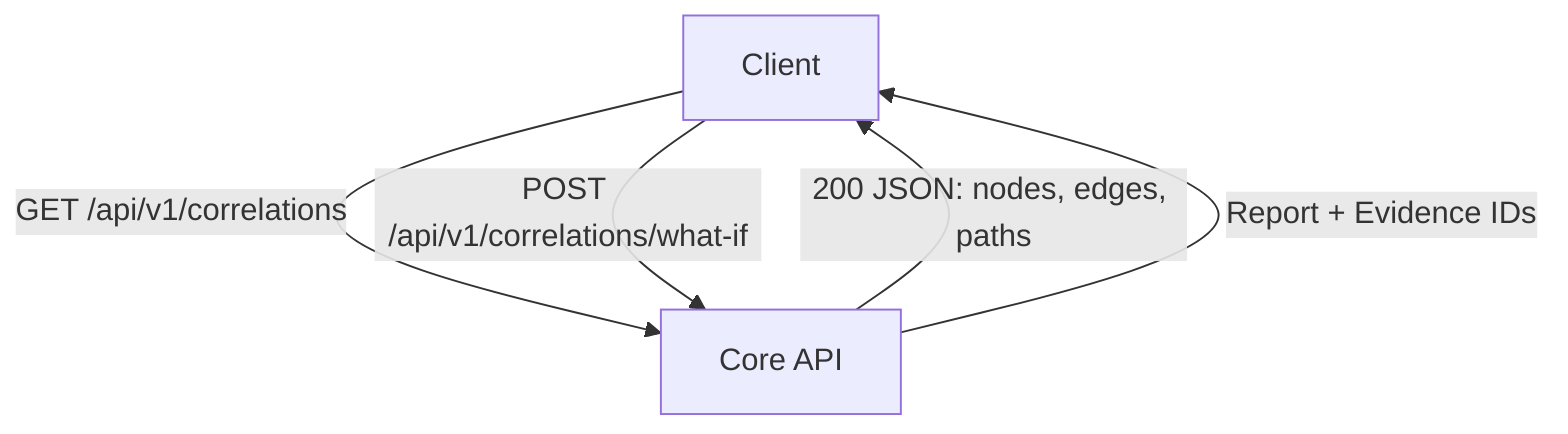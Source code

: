 flowchart TB
  A[Client] -->|GET /api/v1/correlations| C[Core API]
  C -->|200 JSON: nodes, edges, paths| A
  A -->|POST /api/v1/correlations/what-if| C
  C -->|Report + Evidence IDs| A